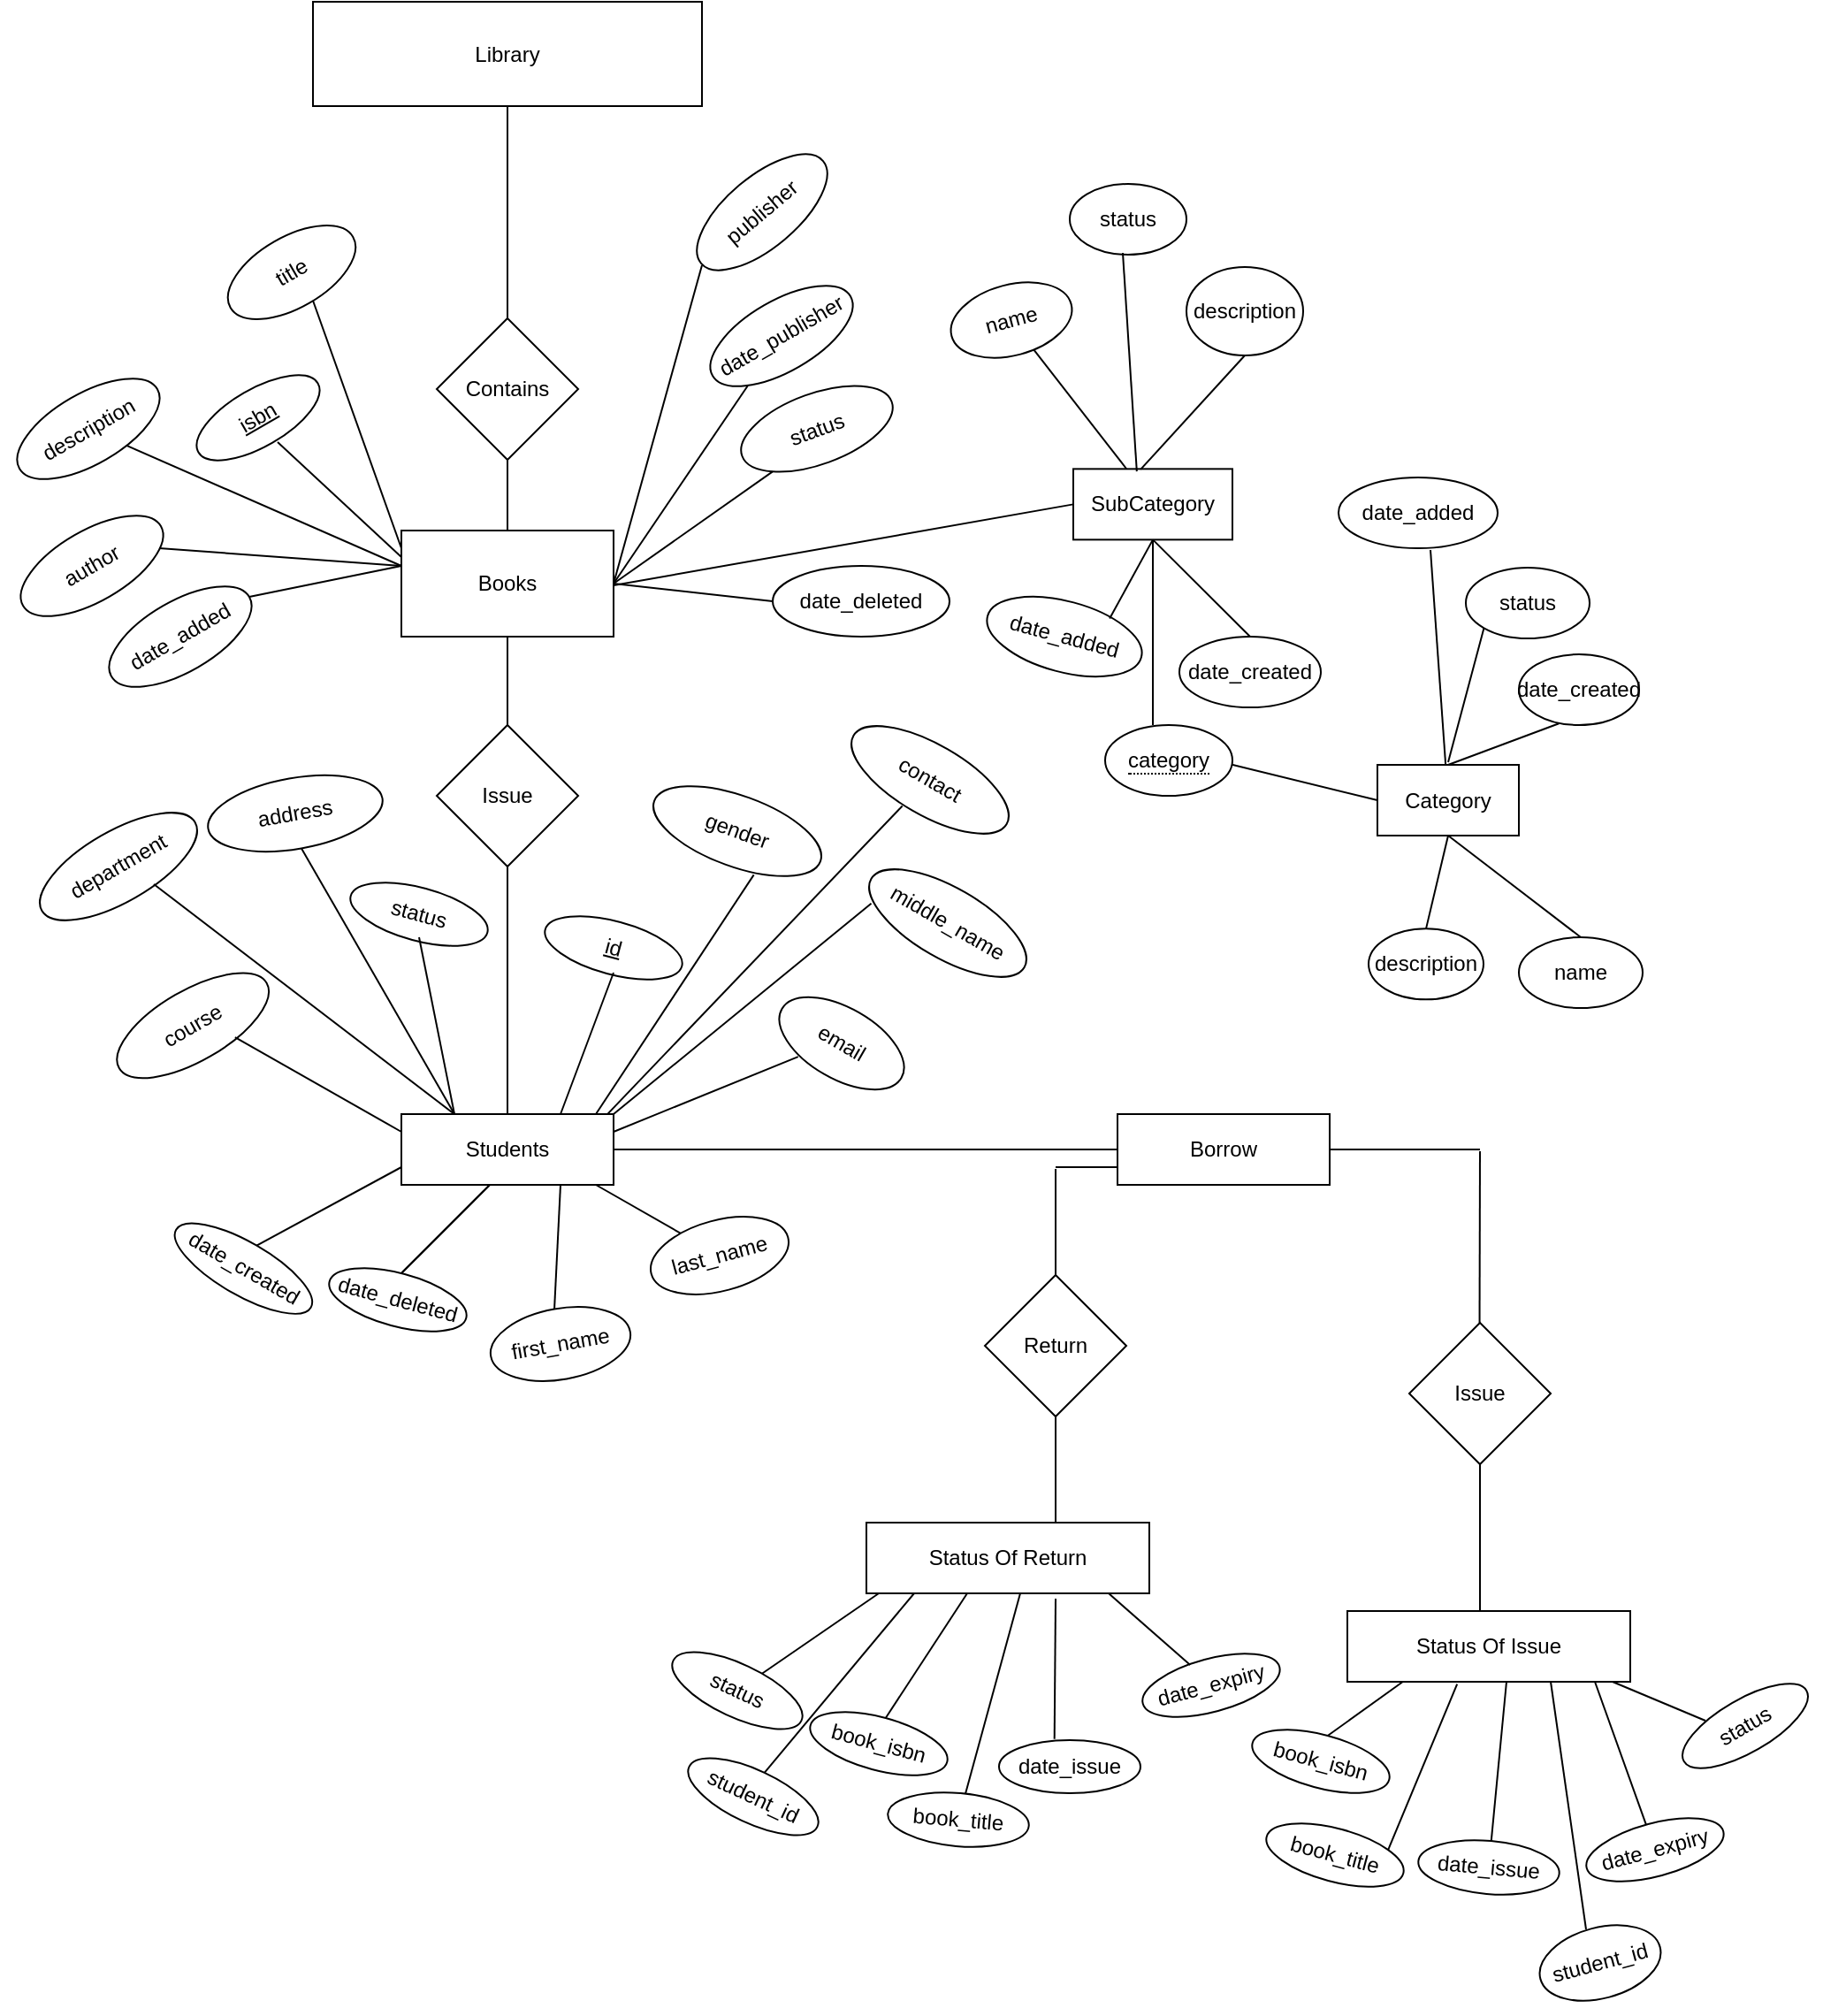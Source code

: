 <mxfile version="21.2.6" type="device">
  <diagram id="R2lEEEUBdFMjLlhIrx00" name="Page-1">
    <mxGraphModel dx="2390" dy="1380" grid="1" gridSize="10" guides="1" tooltips="1" connect="1" arrows="1" fold="1" page="1" pageScale="1" pageWidth="1169" pageHeight="1654" math="0" shadow="0" extFonts="Permanent Marker^https://fonts.googleapis.com/css?family=Permanent+Marker">
      <root>
        <mxCell id="0" />
        <mxCell id="1" parent="0" />
        <mxCell id="yq_gFaoosyPulpRFmCPT-1" value="Library" style="rounded=0;whiteSpace=wrap;html=1;" parent="1" vertex="1">
          <mxGeometry x="260" y="120" width="220" height="59" as="geometry" />
        </mxCell>
        <mxCell id="yq_gFaoosyPulpRFmCPT-2" value="Books" style="rounded=0;whiteSpace=wrap;html=1;" parent="1" vertex="1">
          <mxGeometry x="310" y="419" width="120" height="60" as="geometry" />
        </mxCell>
        <mxCell id="yq_gFaoosyPulpRFmCPT-4" value="Students" style="rounded=0;whiteSpace=wrap;html=1;" parent="1" vertex="1">
          <mxGeometry x="310" y="749" width="120" height="40" as="geometry" />
        </mxCell>
        <mxCell id="yq_gFaoosyPulpRFmCPT-5" value="Status Of Issue" style="rounded=0;whiteSpace=wrap;html=1;" parent="1" vertex="1">
          <mxGeometry x="845" y="1030" width="160" height="40" as="geometry" />
        </mxCell>
        <mxCell id="yq_gFaoosyPulpRFmCPT-6" value="Contains" style="rhombus;whiteSpace=wrap;html=1;" parent="1" vertex="1">
          <mxGeometry x="330" y="299" width="80" height="80" as="geometry" />
        </mxCell>
        <mxCell id="yq_gFaoosyPulpRFmCPT-7" value="Issue" style="rhombus;whiteSpace=wrap;html=1;" parent="1" vertex="1">
          <mxGeometry x="330" y="529" width="80" height="80" as="geometry" />
        </mxCell>
        <mxCell id="yq_gFaoosyPulpRFmCPT-8" value="Return" style="rhombus;whiteSpace=wrap;html=1;" parent="1" vertex="1">
          <mxGeometry x="640" y="840" width="80" height="80" as="geometry" />
        </mxCell>
        <mxCell id="yq_gFaoosyPulpRFmCPT-9" value="Issue" style="rhombus;whiteSpace=wrap;html=1;" parent="1" vertex="1">
          <mxGeometry x="880" y="867" width="80" height="80" as="geometry" />
        </mxCell>
        <mxCell id="yq_gFaoosyPulpRFmCPT-10" value="Status Of Return" style="rounded=0;whiteSpace=wrap;html=1;" parent="1" vertex="1">
          <mxGeometry x="572.99" y="980" width="160" height="40" as="geometry" />
        </mxCell>
        <mxCell id="yq_gFaoosyPulpRFmCPT-13" value="" style="endArrow=none;html=1;rounded=0;entryX=0.5;entryY=1;entryDx=0;entryDy=0;" parent="1" source="yq_gFaoosyPulpRFmCPT-6" target="yq_gFaoosyPulpRFmCPT-1" edge="1">
          <mxGeometry width="50" height="50" relative="1" as="geometry">
            <mxPoint x="410" y="469" as="sourcePoint" />
            <mxPoint x="460" y="419" as="targetPoint" />
          </mxGeometry>
        </mxCell>
        <mxCell id="yq_gFaoosyPulpRFmCPT-14" value="" style="endArrow=none;html=1;rounded=0;entryX=0.5;entryY=1;entryDx=0;entryDy=0;exitX=0.5;exitY=0;exitDx=0;exitDy=0;" parent="1" source="yq_gFaoosyPulpRFmCPT-2" target="yq_gFaoosyPulpRFmCPT-6" edge="1">
          <mxGeometry width="50" height="50" relative="1" as="geometry">
            <mxPoint x="410" y="469" as="sourcePoint" />
            <mxPoint x="460" y="419" as="targetPoint" />
          </mxGeometry>
        </mxCell>
        <mxCell id="yq_gFaoosyPulpRFmCPT-15" value="" style="endArrow=none;html=1;rounded=0;exitX=0.5;exitY=0;exitDx=0;exitDy=0;" parent="1" source="yq_gFaoosyPulpRFmCPT-7" edge="1">
          <mxGeometry width="50" height="50" relative="1" as="geometry">
            <mxPoint x="320" y="529" as="sourcePoint" />
            <mxPoint x="370" y="479" as="targetPoint" />
          </mxGeometry>
        </mxCell>
        <mxCell id="yq_gFaoosyPulpRFmCPT-16" value="" style="endArrow=none;html=1;rounded=0;exitX=0.5;exitY=0;exitDx=0;exitDy=0;" parent="1" source="yq_gFaoosyPulpRFmCPT-4" edge="1">
          <mxGeometry width="50" height="50" relative="1" as="geometry">
            <mxPoint x="320" y="659" as="sourcePoint" />
            <mxPoint x="370" y="609" as="targetPoint" />
          </mxGeometry>
        </mxCell>
        <mxCell id="yq_gFaoosyPulpRFmCPT-20" value="description" style="ellipse;whiteSpace=wrap;html=1;rotation=-30;" parent="1" vertex="1">
          <mxGeometry x="87.99" y="341.5" width="90" height="40" as="geometry" />
        </mxCell>
        <mxCell id="yq_gFaoosyPulpRFmCPT-21" value="date_publisher" style="ellipse;whiteSpace=wrap;html=1;rotation=-30;" parent="1" vertex="1">
          <mxGeometry x="480" y="289" width="90" height="40" as="geometry" />
        </mxCell>
        <mxCell id="yq_gFaoosyPulpRFmCPT-22" value="title" style="ellipse;whiteSpace=wrap;html=1;rotation=-30;" parent="1" vertex="1">
          <mxGeometry x="207.99" y="253" width="80" height="40" as="geometry" />
        </mxCell>
        <mxCell id="yq_gFaoosyPulpRFmCPT-23" value="status" style="ellipse;whiteSpace=wrap;html=1;rotation=-20;" parent="1" vertex="1">
          <mxGeometry x="500" y="341.5" width="90" height="40" as="geometry" />
        </mxCell>
        <mxCell id="yq_gFaoosyPulpRFmCPT-25" value="publisher" style="ellipse;whiteSpace=wrap;html=1;rotation=-40;" parent="1" vertex="1">
          <mxGeometry x="469" y="219" width="90" height="40" as="geometry" />
        </mxCell>
        <mxCell id="yq_gFaoosyPulpRFmCPT-27" value="author" style="ellipse;whiteSpace=wrap;html=1;rotation=-30;" parent="1" vertex="1">
          <mxGeometry x="90" y="419" width="90" height="40" as="geometry" />
        </mxCell>
        <mxCell id="yq_gFaoosyPulpRFmCPT-28" value="&lt;u&gt;isbn&lt;/u&gt;" style="ellipse;whiteSpace=wrap;html=1;rotation=-30;" parent="1" vertex="1">
          <mxGeometry x="190" y="339" width="77.99" height="32.5" as="geometry" />
        </mxCell>
        <mxCell id="yq_gFaoosyPulpRFmCPT-29" value="date_added" style="ellipse;whiteSpace=wrap;html=1;rotation=-30;" parent="1" vertex="1">
          <mxGeometry x="140" y="459" width="90" height="40" as="geometry" />
        </mxCell>
        <mxCell id="yq_gFaoosyPulpRFmCPT-30" value="date_deleted" style="ellipse;whiteSpace=wrap;html=1;rotation=0;" parent="1" vertex="1">
          <mxGeometry x="520" y="439" width="100" height="40" as="geometry" />
        </mxCell>
        <mxCell id="yq_gFaoosyPulpRFmCPT-31" value="" style="endArrow=none;html=1;rounded=0;entryX=0;entryY=1;entryDx=0;entryDy=0;exitX=1;exitY=0.5;exitDx=0;exitDy=0;" parent="1" source="yq_gFaoosyPulpRFmCPT-2" target="yq_gFaoosyPulpRFmCPT-23" edge="1">
          <mxGeometry width="50" height="50" relative="1" as="geometry">
            <mxPoint x="410" y="449" as="sourcePoint" />
            <mxPoint x="460" y="399" as="targetPoint" />
          </mxGeometry>
        </mxCell>
        <mxCell id="yq_gFaoosyPulpRFmCPT-32" value="" style="endArrow=none;html=1;rounded=0;entryX=0;entryY=0.5;entryDx=0;entryDy=0;" parent="1" target="yq_gFaoosyPulpRFmCPT-30" edge="1">
          <mxGeometry width="50" height="50" relative="1" as="geometry">
            <mxPoint x="430" y="449" as="sourcePoint" />
            <mxPoint x="520" y="449" as="targetPoint" />
          </mxGeometry>
        </mxCell>
        <mxCell id="yq_gFaoosyPulpRFmCPT-33" value="" style="endArrow=none;html=1;rounded=0;exitX=1;exitY=0.5;exitDx=0;exitDy=0;" parent="1" source="yq_gFaoosyPulpRFmCPT-2" target="yq_gFaoosyPulpRFmCPT-21" edge="1">
          <mxGeometry width="50" height="50" relative="1" as="geometry">
            <mxPoint x="440" y="399" as="sourcePoint" />
            <mxPoint x="490" y="349" as="targetPoint" />
          </mxGeometry>
        </mxCell>
        <mxCell id="yq_gFaoosyPulpRFmCPT-34" value="" style="endArrow=none;html=1;rounded=0;exitX=1;exitY=0.5;exitDx=0;exitDy=0;" parent="1" source="yq_gFaoosyPulpRFmCPT-2" edge="1">
          <mxGeometry width="50" height="50" relative="1" as="geometry">
            <mxPoint x="430" y="319" as="sourcePoint" />
            <mxPoint x="480" y="269" as="targetPoint" />
          </mxGeometry>
        </mxCell>
        <mxCell id="yq_gFaoosyPulpRFmCPT-35" value="" style="endArrow=none;html=1;rounded=0;exitX=0;exitY=0.25;exitDx=0;exitDy=0;" parent="1" source="yq_gFaoosyPulpRFmCPT-2" edge="1">
          <mxGeometry width="50" height="50" relative="1" as="geometry">
            <mxPoint x="190" y="419" as="sourcePoint" />
            <mxPoint x="240" y="369" as="targetPoint" />
          </mxGeometry>
        </mxCell>
        <mxCell id="yq_gFaoosyPulpRFmCPT-36" value="" style="endArrow=none;html=1;rounded=0;exitX=1;exitY=0.5;exitDx=0;exitDy=0;" parent="1" source="yq_gFaoosyPulpRFmCPT-29" edge="1">
          <mxGeometry width="50" height="50" relative="1" as="geometry">
            <mxPoint x="260" y="489" as="sourcePoint" />
            <mxPoint x="310" y="439" as="targetPoint" />
          </mxGeometry>
        </mxCell>
        <mxCell id="yq_gFaoosyPulpRFmCPT-37" value="" style="endArrow=none;html=1;rounded=0;exitX=0.921;exitY=0.758;exitDx=0;exitDy=0;exitPerimeter=0;" parent="1" source="yq_gFaoosyPulpRFmCPT-27" edge="1">
          <mxGeometry width="50" height="50" relative="1" as="geometry">
            <mxPoint x="260" y="489" as="sourcePoint" />
            <mxPoint x="310" y="439" as="targetPoint" />
          </mxGeometry>
        </mxCell>
        <mxCell id="yq_gFaoosyPulpRFmCPT-38" value="" style="endArrow=none;html=1;rounded=0;" parent="1" source="yq_gFaoosyPulpRFmCPT-20" edge="1">
          <mxGeometry width="50" height="50" relative="1" as="geometry">
            <mxPoint x="210" y="449" as="sourcePoint" />
            <mxPoint x="310" y="439" as="targetPoint" />
          </mxGeometry>
        </mxCell>
        <mxCell id="yq_gFaoosyPulpRFmCPT-39" value="" style="endArrow=none;html=1;rounded=0;" parent="1" edge="1">
          <mxGeometry width="50" height="50" relative="1" as="geometry">
            <mxPoint x="310" y="429" as="sourcePoint" />
            <mxPoint x="260" y="289" as="targetPoint" />
          </mxGeometry>
        </mxCell>
        <mxCell id="yq_gFaoosyPulpRFmCPT-40" value="gender" style="ellipse;whiteSpace=wrap;html=1;rotation=20;" parent="1" vertex="1">
          <mxGeometry x="450" y="569" width="100" height="40" as="geometry" />
        </mxCell>
        <mxCell id="yq_gFaoosyPulpRFmCPT-41" value="last_name" style="ellipse;whiteSpace=wrap;html=1;rotation=-15;" parent="1" vertex="1">
          <mxGeometry x="450" y="809" width="80" height="40" as="geometry" />
        </mxCell>
        <mxCell id="yq_gFaoosyPulpRFmCPT-42" value="date_deleted" style="ellipse;whiteSpace=wrap;html=1;rotation=15;" parent="1" vertex="1">
          <mxGeometry x="267.99" y="839" width="80" height="30" as="geometry" />
        </mxCell>
        <mxCell id="yq_gFaoosyPulpRFmCPT-43" value="status" style="ellipse;whiteSpace=wrap;html=1;rotation=15;" parent="1" vertex="1">
          <mxGeometry x="280" y="621" width="80" height="30" as="geometry" />
        </mxCell>
        <mxCell id="yq_gFaoosyPulpRFmCPT-44" value="address" style="ellipse;whiteSpace=wrap;html=1;rotation=-10;" parent="1" vertex="1">
          <mxGeometry x="200" y="559" width="100" height="40" as="geometry" />
        </mxCell>
        <mxCell id="yq_gFaoosyPulpRFmCPT-45" value="course" style="ellipse;whiteSpace=wrap;html=1;rotation=-30;" parent="1" vertex="1">
          <mxGeometry x="143.94" y="678.92" width="96.31" height="40" as="geometry" />
        </mxCell>
        <mxCell id="yq_gFaoosyPulpRFmCPT-46" value="department" style="ellipse;whiteSpace=wrap;html=1;rotation=-30;" parent="1" vertex="1">
          <mxGeometry x="100" y="589" width="100" height="40" as="geometry" />
        </mxCell>
        <mxCell id="yq_gFaoosyPulpRFmCPT-47" value="middle_name" style="ellipse;whiteSpace=wrap;html=1;rotation=30;" parent="1" vertex="1">
          <mxGeometry x="569" y="621" width="100" height="40" as="geometry" />
        </mxCell>
        <mxCell id="yq_gFaoosyPulpRFmCPT-48" value="first_name" style="ellipse;whiteSpace=wrap;html=1;rotation=-10;" parent="1" vertex="1">
          <mxGeometry x="360" y="859" width="80" height="40" as="geometry" />
        </mxCell>
        <mxCell id="yq_gFaoosyPulpRFmCPT-50" value="contact" style="ellipse;whiteSpace=wrap;html=1;rotation=30;" parent="1" vertex="1">
          <mxGeometry x="559" y="540" width="100" height="40" as="geometry" />
        </mxCell>
        <mxCell id="yq_gFaoosyPulpRFmCPT-51" value="email" style="ellipse;whiteSpace=wrap;html=1;rotation=30;" parent="1" vertex="1">
          <mxGeometry x="520" y="689" width="78" height="40" as="geometry" />
        </mxCell>
        <mxCell id="yq_gFaoosyPulpRFmCPT-52" value="date_created" style="ellipse;whiteSpace=wrap;html=1;rotation=30;" parent="1" vertex="1">
          <mxGeometry x="176.7" y="821.33" width="87.99" height="30" as="geometry" />
        </mxCell>
        <mxCell id="yq_gFaoosyPulpRFmCPT-54" value="&lt;u&gt;id&lt;/u&gt;" style="ellipse;whiteSpace=wrap;html=1;rotation=15;" parent="1" vertex="1">
          <mxGeometry x="390" y="640" width="80" height="30" as="geometry" />
        </mxCell>
        <mxCell id="yq_gFaoosyPulpRFmCPT-55" value="" style="endArrow=none;html=1;rounded=0;exitX=0;exitY=0.25;exitDx=0;exitDy=0;entryX=0.68;entryY=0.942;entryDx=0;entryDy=0;entryPerimeter=0;" parent="1" source="yq_gFaoosyPulpRFmCPT-4" target="yq_gFaoosyPulpRFmCPT-45" edge="1">
          <mxGeometry width="50" height="50" relative="1" as="geometry">
            <mxPoint x="170" y="759" as="sourcePoint" />
            <mxPoint x="220" y="709" as="targetPoint" />
          </mxGeometry>
        </mxCell>
        <mxCell id="yq_gFaoosyPulpRFmCPT-56" value="" style="endArrow=none;html=1;rounded=0;exitX=0.25;exitY=0;exitDx=0;exitDy=0;" parent="1" source="yq_gFaoosyPulpRFmCPT-4" edge="1">
          <mxGeometry width="50" height="50" relative="1" as="geometry">
            <mxPoint x="270" y="699" as="sourcePoint" />
            <mxPoint x="320" y="649" as="targetPoint" />
          </mxGeometry>
        </mxCell>
        <mxCell id="yq_gFaoosyPulpRFmCPT-57" value="" style="endArrow=none;html=1;rounded=0;exitX=0.75;exitY=0;exitDx=0;exitDy=0;" parent="1" source="yq_gFaoosyPulpRFmCPT-4" edge="1">
          <mxGeometry width="50" height="50" relative="1" as="geometry">
            <mxPoint x="380" y="719" as="sourcePoint" />
            <mxPoint x="430" y="669" as="targetPoint" />
          </mxGeometry>
        </mxCell>
        <mxCell id="yq_gFaoosyPulpRFmCPT-58" value="" style="endArrow=none;html=1;rounded=0;entryX=0.672;entryY=1;entryDx=0;entryDy=0;entryPerimeter=0;" parent="1" target="yq_gFaoosyPulpRFmCPT-40" edge="1">
          <mxGeometry width="50" height="50" relative="1" as="geometry">
            <mxPoint x="420" y="749" as="sourcePoint" />
            <mxPoint x="470" y="699" as="targetPoint" />
          </mxGeometry>
        </mxCell>
        <mxCell id="yq_gFaoosyPulpRFmCPT-59" value="" style="endArrow=none;html=1;rounded=0;entryX=0.438;entryY=1.015;entryDx=0;entryDy=0;entryPerimeter=0;exitX=0.972;exitY=-0.002;exitDx=0;exitDy=0;exitPerimeter=0;" parent="1" source="yq_gFaoosyPulpRFmCPT-4" target="yq_gFaoosyPulpRFmCPT-50" edge="1">
          <mxGeometry width="50" height="50" relative="1" as="geometry">
            <mxPoint x="429" y="748" as="sourcePoint" />
            <mxPoint x="600" y="569" as="targetPoint" />
          </mxGeometry>
        </mxCell>
        <mxCell id="yq_gFaoosyPulpRFmCPT-60" value="" style="endArrow=none;html=1;rounded=0;entryX=0.275;entryY=0.971;entryDx=0;entryDy=0;entryPerimeter=0;" parent="1" target="yq_gFaoosyPulpRFmCPT-51" edge="1">
          <mxGeometry width="50" height="50" relative="1" as="geometry">
            <mxPoint x="430" y="759" as="sourcePoint" />
            <mxPoint x="480" y="709" as="targetPoint" />
          </mxGeometry>
        </mxCell>
        <mxCell id="yq_gFaoosyPulpRFmCPT-61" value="" style="endArrow=none;html=1;rounded=0;entryX=0.07;entryY=0.8;entryDx=0;entryDy=0;entryPerimeter=0;" parent="1" target="yq_gFaoosyPulpRFmCPT-47" edge="1">
          <mxGeometry width="50" height="50" relative="1" as="geometry">
            <mxPoint x="430" y="749" as="sourcePoint" />
            <mxPoint x="480" y="699" as="targetPoint" />
          </mxGeometry>
        </mxCell>
        <mxCell id="yq_gFaoosyPulpRFmCPT-62" value="" style="endArrow=none;html=1;rounded=0;exitX=0.25;exitY=0;exitDx=0;exitDy=0;" parent="1" source="yq_gFaoosyPulpRFmCPT-4" edge="1">
          <mxGeometry width="50" height="50" relative="1" as="geometry">
            <mxPoint x="120" y="669" as="sourcePoint" />
            <mxPoint x="170" y="619" as="targetPoint" />
          </mxGeometry>
        </mxCell>
        <mxCell id="yq_gFaoosyPulpRFmCPT-63" value="" style="endArrow=none;html=1;rounded=0;exitX=0.25;exitY=0;exitDx=0;exitDy=0;entryX=0.5;entryY=1;entryDx=0;entryDy=0;" parent="1" source="yq_gFaoosyPulpRFmCPT-4" target="yq_gFaoosyPulpRFmCPT-44" edge="1">
          <mxGeometry width="50" height="50" relative="1" as="geometry">
            <mxPoint x="210" y="649" as="sourcePoint" />
            <mxPoint x="260" y="599" as="targetPoint" />
          </mxGeometry>
        </mxCell>
        <mxCell id="yq_gFaoosyPulpRFmCPT-64" value="" style="endArrow=none;html=1;rounded=0;exitX=0.5;exitY=0;exitDx=0;exitDy=0;" parent="1" source="yq_gFaoosyPulpRFmCPT-52" edge="1">
          <mxGeometry width="50" height="50" relative="1" as="geometry">
            <mxPoint x="260" y="829" as="sourcePoint" />
            <mxPoint x="310" y="779" as="targetPoint" />
          </mxGeometry>
        </mxCell>
        <mxCell id="yq_gFaoosyPulpRFmCPT-65" value="" style="endArrow=none;html=1;rounded=0;" parent="1" edge="1">
          <mxGeometry width="50" height="50" relative="1" as="geometry">
            <mxPoint x="310" y="839" as="sourcePoint" />
            <mxPoint x="360" y="789" as="targetPoint" />
          </mxGeometry>
        </mxCell>
        <mxCell id="yq_gFaoosyPulpRFmCPT-66" value="" style="endArrow=none;html=1;rounded=0;" parent="1" edge="1">
          <mxGeometry width="50" height="50" relative="1" as="geometry">
            <mxPoint x="310" y="839" as="sourcePoint" />
            <mxPoint x="360" y="789" as="targetPoint" />
          </mxGeometry>
        </mxCell>
        <mxCell id="yq_gFaoosyPulpRFmCPT-67" value="" style="endArrow=none;html=1;rounded=0;" parent="1" source="yq_gFaoosyPulpRFmCPT-41" edge="1">
          <mxGeometry width="50" height="50" relative="1" as="geometry">
            <mxPoint x="370" y="839" as="sourcePoint" />
            <mxPoint x="420" y="789" as="targetPoint" />
          </mxGeometry>
        </mxCell>
        <mxCell id="yq_gFaoosyPulpRFmCPT-68" value="" style="endArrow=none;html=1;rounded=0;exitX=0.5;exitY=0;exitDx=0;exitDy=0;" parent="1" source="yq_gFaoosyPulpRFmCPT-48" edge="1">
          <mxGeometry width="50" height="50" relative="1" as="geometry">
            <mxPoint x="350" y="839" as="sourcePoint" />
            <mxPoint x="400" y="789" as="targetPoint" />
          </mxGeometry>
        </mxCell>
        <mxCell id="yq_gFaoosyPulpRFmCPT-72" value="date_issue" style="ellipse;whiteSpace=wrap;html=1;rotation=5;" parent="1" vertex="1">
          <mxGeometry x="885" y="1160" width="80" height="30" as="geometry" />
        </mxCell>
        <mxCell id="yq_gFaoosyPulpRFmCPT-73" value="book_isbn" style="ellipse;whiteSpace=wrap;html=1;rotation=15;" parent="1" vertex="1">
          <mxGeometry x="790" y="1100" width="80" height="30" as="geometry" />
        </mxCell>
        <mxCell id="yq_gFaoosyPulpRFmCPT-74" value="book_title" style="ellipse;whiteSpace=wrap;html=1;rotation=15;" parent="1" vertex="1">
          <mxGeometry x="798" y="1153" width="80" height="30" as="geometry" />
        </mxCell>
        <mxCell id="yq_gFaoosyPulpRFmCPT-75" value="date_expiry" style="ellipse;whiteSpace=wrap;html=1;rotation=-15;" parent="1" vertex="1">
          <mxGeometry x="979" y="1150" width="80" height="30" as="geometry" />
        </mxCell>
        <mxCell id="yq_gFaoosyPulpRFmCPT-76" value="status" style="ellipse;whiteSpace=wrap;html=1;rotation=-30;" parent="1" vertex="1">
          <mxGeometry x="1030" y="1080" width="80" height="30" as="geometry" />
        </mxCell>
        <mxCell id="yq_gFaoosyPulpRFmCPT-78" value="" style="endArrow=none;html=1;rounded=1;entryX=0.196;entryY=1;entryDx=0;entryDy=0;entryPerimeter=0;exitX=0.5;exitY=0;exitDx=0;exitDy=0;" parent="1" source="yq_gFaoosyPulpRFmCPT-73" target="yq_gFaoosyPulpRFmCPT-5" edge="1">
          <mxGeometry width="50" height="50" relative="1" as="geometry">
            <mxPoint x="635" y="1170" as="sourcePoint" />
            <mxPoint x="685" y="1120" as="targetPoint" />
          </mxGeometry>
        </mxCell>
        <mxCell id="yq_gFaoosyPulpRFmCPT-79" value="" style="endArrow=none;html=1;rounded=0;" parent="1" source="yq_gFaoosyPulpRFmCPT-72" edge="1">
          <mxGeometry width="50" height="50" relative="1" as="geometry">
            <mxPoint x="885" y="1120" as="sourcePoint" />
            <mxPoint x="935" y="1070" as="targetPoint" />
          </mxGeometry>
        </mxCell>
        <mxCell id="yq_gFaoosyPulpRFmCPT-80" value="" style="endArrow=none;html=1;rounded=0;entryX=0.388;entryY=1.033;entryDx=0;entryDy=0;entryPerimeter=0;exitX=1;exitY=0;exitDx=0;exitDy=0;" parent="1" source="yq_gFaoosyPulpRFmCPT-74" target="yq_gFaoosyPulpRFmCPT-5" edge="1">
          <mxGeometry width="50" height="50" relative="1" as="geometry">
            <mxPoint x="815" y="1150" as="sourcePoint" />
            <mxPoint x="865" y="1100" as="targetPoint" />
          </mxGeometry>
        </mxCell>
        <mxCell id="yq_gFaoosyPulpRFmCPT-81" value="" style="endArrow=none;html=1;rounded=0;exitX=0.5;exitY=0;exitDx=0;exitDy=0;" parent="1" edge="1">
          <mxGeometry width="50" height="50" relative="1" as="geometry">
            <mxPoint x="1047.5" y="1092.01" as="sourcePoint" />
            <mxPoint x="995" y="1070" as="targetPoint" />
          </mxGeometry>
        </mxCell>
        <mxCell id="yq_gFaoosyPulpRFmCPT-83" value="" style="endArrow=none;html=1;rounded=0;" parent="1" source="yq_gFaoosyPulpRFmCPT-75" edge="1">
          <mxGeometry width="50" height="50" relative="1" as="geometry">
            <mxPoint x="935" y="1120" as="sourcePoint" />
            <mxPoint x="985" y="1070" as="targetPoint" />
          </mxGeometry>
        </mxCell>
        <mxCell id="yq_gFaoosyPulpRFmCPT-84" value="date_issue" style="ellipse;whiteSpace=wrap;html=1;rotation=0;" parent="1" vertex="1">
          <mxGeometry x="647.99" y="1103" width="80" height="30" as="geometry" />
        </mxCell>
        <mxCell id="yq_gFaoosyPulpRFmCPT-85" value="book_isbn" style="ellipse;whiteSpace=wrap;html=1;rotation=15;" parent="1" vertex="1">
          <mxGeometry x="540" y="1090" width="80" height="30" as="geometry" />
        </mxCell>
        <mxCell id="yq_gFaoosyPulpRFmCPT-86" value="date_expiry" style="ellipse;whiteSpace=wrap;html=1;rotation=-15;" parent="1" vertex="1">
          <mxGeometry x="727.99" y="1057" width="80" height="30" as="geometry" />
        </mxCell>
        <mxCell id="yq_gFaoosyPulpRFmCPT-87" value="" style="endArrow=none;html=1;rounded=1;exitX=0.5;exitY=0;exitDx=0;exitDy=0;" parent="1" edge="1">
          <mxGeometry width="50" height="50" relative="1" as="geometry">
            <mxPoint x="583.882" y="1090.511" as="sourcePoint" />
            <mxPoint x="630" y="1020" as="targetPoint" />
          </mxGeometry>
        </mxCell>
        <mxCell id="yq_gFaoosyPulpRFmCPT-88" value="" style="endArrow=none;html=1;rounded=0;exitX=0.5;exitY=0;exitDx=0;exitDy=0;" parent="1" edge="1">
          <mxGeometry width="50" height="50" relative="1" as="geometry">
            <mxPoint x="756.118" y="1060.511" as="sourcePoint" />
            <mxPoint x="710" y="1020" as="targetPoint" />
          </mxGeometry>
        </mxCell>
        <mxCell id="yq_gFaoosyPulpRFmCPT-89" value="" style="endArrow=none;html=1;rounded=0;exitX=0.392;exitY=-0.022;exitDx=0;exitDy=0;exitPerimeter=0;" parent="1" source="yq_gFaoosyPulpRFmCPT-84" edge="1">
          <mxGeometry width="50" height="50" relative="1" as="geometry">
            <mxPoint x="630" y="1073" as="sourcePoint" />
            <mxPoint x="680" y="1023" as="targetPoint" />
          </mxGeometry>
        </mxCell>
        <mxCell id="-YhwI78qaemGB24rPyVu-1" value="SubCategory" style="rounded=0;whiteSpace=wrap;html=1;" parent="1" vertex="1">
          <mxGeometry x="690" y="384.18" width="90" height="40" as="geometry" />
        </mxCell>
        <mxCell id="-YhwI78qaemGB24rPyVu-2" value="Category" style="rounded=0;whiteSpace=wrap;html=1;" parent="1" vertex="1">
          <mxGeometry x="862" y="551.5" width="80" height="40" as="geometry" />
        </mxCell>
        <mxCell id="-YhwI78qaemGB24rPyVu-4" value="name" style="ellipse;whiteSpace=wrap;html=1;rotation=0;" parent="1" vertex="1">
          <mxGeometry x="942" y="649" width="70" height="40" as="geometry" />
        </mxCell>
        <mxCell id="-YhwI78qaemGB24rPyVu-7" value="status" style="ellipse;whiteSpace=wrap;html=1;rotation=0;" parent="1" vertex="1">
          <mxGeometry x="688" y="223" width="66" height="40" as="geometry" />
        </mxCell>
        <mxCell id="-YhwI78qaemGB24rPyVu-8" value="date_created" style="ellipse;whiteSpace=wrap;html=1;rotation=0;" parent="1" vertex="1">
          <mxGeometry x="942" y="489" width="68" height="40" as="geometry" />
        </mxCell>
        <mxCell id="-YhwI78qaemGB24rPyVu-11" value="date_added" style="ellipse;whiteSpace=wrap;html=1;rotation=0;" parent="1" vertex="1">
          <mxGeometry x="839.997" y="389.005" width="90" height="40" as="geometry" />
        </mxCell>
        <mxCell id="-YhwI78qaemGB24rPyVu-12" value="status" style="ellipse;whiteSpace=wrap;html=1;rotation=0;" parent="1" vertex="1">
          <mxGeometry x="912" y="440" width="70" height="40" as="geometry" />
        </mxCell>
        <mxCell id="-YhwI78qaemGB24rPyVu-13" value="description" style="ellipse;whiteSpace=wrap;html=1;rotation=0;" parent="1" vertex="1">
          <mxGeometry x="857" y="644.18" width="65" height="40" as="geometry" />
        </mxCell>
        <mxCell id="-YhwI78qaemGB24rPyVu-14" value="name" style="ellipse;whiteSpace=wrap;html=1;rotation=-15;" parent="1" vertex="1">
          <mxGeometry x="620" y="280" width="70" height="40" as="geometry" />
        </mxCell>
        <mxCell id="-YhwI78qaemGB24rPyVu-15" value="date_created" style="ellipse;whiteSpace=wrap;html=1;rotation=0;" parent="1" vertex="1">
          <mxGeometry x="750" y="479" width="80" height="40" as="geometry" />
        </mxCell>
        <mxCell id="-YhwI78qaemGB24rPyVu-16" value="date_added" style="ellipse;whiteSpace=wrap;html=1;rotation=15;" parent="1" vertex="1">
          <mxGeometry x="639.997" y="459.005" width="90" height="40" as="geometry" />
        </mxCell>
        <mxCell id="-YhwI78qaemGB24rPyVu-17" value="description" style="ellipse;whiteSpace=wrap;html=1;rotation=0;" parent="1" vertex="1">
          <mxGeometry x="754" y="270" width="66" height="50" as="geometry" />
        </mxCell>
        <mxCell id="-YhwI78qaemGB24rPyVu-21" value="" style="endArrow=none;html=1;rounded=0;entryX=0.614;entryY=0.993;entryDx=0;entryDy=0;entryPerimeter=0;" parent="1" target="-YhwI78qaemGB24rPyVu-14" edge="1">
          <mxGeometry width="50" height="50" relative="1" as="geometry">
            <mxPoint x="720" y="384" as="sourcePoint" />
            <mxPoint x="740" y="400" as="targetPoint" />
          </mxGeometry>
        </mxCell>
        <mxCell id="-YhwI78qaemGB24rPyVu-22" value="" style="endArrow=none;html=1;rounded=0;exitX=0.423;exitY=0.007;exitDx=0;exitDy=0;entryX=0.5;entryY=1;entryDx=0;entryDy=0;exitPerimeter=0;" parent="1" source="-YhwI78qaemGB24rPyVu-1" target="-YhwI78qaemGB24rPyVu-17" edge="1">
          <mxGeometry width="50" height="50" relative="1" as="geometry">
            <mxPoint x="730" y="380" as="sourcePoint" />
            <mxPoint x="780" y="330" as="targetPoint" />
          </mxGeometry>
        </mxCell>
        <mxCell id="-YhwI78qaemGB24rPyVu-23" value="" style="endArrow=none;html=1;rounded=0;exitX=0.399;exitY=0.034;exitDx=0;exitDy=0;exitPerimeter=0;" parent="1" source="-YhwI78qaemGB24rPyVu-1" edge="1">
          <mxGeometry width="50" height="50" relative="1" as="geometry">
            <mxPoint x="728" y="382" as="sourcePoint" />
            <mxPoint x="718" y="262" as="targetPoint" />
          </mxGeometry>
        </mxCell>
        <mxCell id="-YhwI78qaemGB24rPyVu-24" value="" style="endArrow=none;html=1;rounded=0;exitX=0.5;exitY=0;exitDx=0;exitDy=0;entryX=0.5;entryY=1;entryDx=0;entryDy=0;" parent="1" source="-YhwI78qaemGB24rPyVu-15" target="-YhwI78qaemGB24rPyVu-1" edge="1">
          <mxGeometry width="50" height="50" relative="1" as="geometry">
            <mxPoint x="710" y="480" as="sourcePoint" />
            <mxPoint x="760" y="430" as="targetPoint" />
          </mxGeometry>
        </mxCell>
        <mxCell id="-YhwI78qaemGB24rPyVu-25" value="" style="endArrow=none;html=1;rounded=0;entryX=0.5;entryY=1;entryDx=0;entryDy=0;exitX=0.745;exitY=0.087;exitDx=0;exitDy=0;exitPerimeter=0;" parent="1" source="-YhwI78qaemGB24rPyVu-16" target="-YhwI78qaemGB24rPyVu-1" edge="1">
          <mxGeometry width="50" height="50" relative="1" as="geometry">
            <mxPoint x="680" y="480" as="sourcePoint" />
            <mxPoint x="730" y="430" as="targetPoint" />
          </mxGeometry>
        </mxCell>
        <mxCell id="-YhwI78qaemGB24rPyVu-26" value="" style="endArrow=none;html=1;rounded=0;exitX=0.5;exitY=1;exitDx=0;exitDy=0;entryX=0.5;entryY=0;entryDx=0;entryDy=0;" parent="1" source="-YhwI78qaemGB24rPyVu-2" target="-YhwI78qaemGB24rPyVu-13" edge="1">
          <mxGeometry width="50" height="50" relative="1" as="geometry">
            <mxPoint x="702" y="620" as="sourcePoint" />
            <mxPoint x="752" y="570" as="targetPoint" />
          </mxGeometry>
        </mxCell>
        <mxCell id="-YhwI78qaemGB24rPyVu-27" value="" style="endArrow=none;html=1;rounded=0;" parent="1" source="-YhwI78qaemGB24rPyVu-2" edge="1">
          <mxGeometry width="50" height="50" relative="1" as="geometry">
            <mxPoint x="900" y="550" as="sourcePoint" />
            <mxPoint x="892" y="430" as="targetPoint" />
          </mxGeometry>
        </mxCell>
        <mxCell id="-YhwI78qaemGB24rPyVu-28" value="" style="endArrow=none;html=1;rounded=0;entryX=0;entryY=1;entryDx=0;entryDy=0;" parent="1" target="-YhwI78qaemGB24rPyVu-12" edge="1">
          <mxGeometry width="50" height="50" relative="1" as="geometry">
            <mxPoint x="902" y="550" as="sourcePoint" />
            <mxPoint x="952" y="510" as="targetPoint" />
          </mxGeometry>
        </mxCell>
        <mxCell id="-YhwI78qaemGB24rPyVu-30" value="" style="endArrow=none;html=1;rounded=0;entryX=0.5;entryY=0;entryDx=0;entryDy=0;exitX=0.5;exitY=1;exitDx=0;exitDy=0;" parent="1" source="-YhwI78qaemGB24rPyVu-1" edge="1">
          <mxGeometry width="50" height="50" relative="1" as="geometry">
            <mxPoint x="890" y="430" as="sourcePoint" />
            <mxPoint x="735" y="529" as="targetPoint" />
          </mxGeometry>
        </mxCell>
        <mxCell id="-YhwI78qaemGB24rPyVu-31" value="" style="endArrow=none;html=1;rounded=0;entryX=0.5;entryY=0;entryDx=0;entryDy=0;exitX=0.333;exitY=0.978;exitDx=0;exitDy=0;exitPerimeter=0;" parent="1" source="-YhwI78qaemGB24rPyVu-8" target="-YhwI78qaemGB24rPyVu-2" edge="1">
          <mxGeometry width="50" height="50" relative="1" as="geometry">
            <mxPoint x="970" y="540" as="sourcePoint" />
            <mxPoint x="902" y="560" as="targetPoint" />
          </mxGeometry>
        </mxCell>
        <mxCell id="-YhwI78qaemGB24rPyVu-34" value="" style="endArrow=none;html=1;rounded=0;entryX=0;entryY=0.5;entryDx=0;entryDy=0;" parent="1" target="-YhwI78qaemGB24rPyVu-1" edge="1">
          <mxGeometry width="50" height="50" relative="1" as="geometry">
            <mxPoint x="430" y="450" as="sourcePoint" />
            <mxPoint x="510" y="480" as="targetPoint" />
          </mxGeometry>
        </mxCell>
        <mxCell id="-YhwI78qaemGB24rPyVu-35" value="" style="endArrow=none;html=1;rounded=0;entryX=0.5;entryY=1;entryDx=0;entryDy=0;exitX=0.5;exitY=0;exitDx=0;exitDy=0;" parent="1" source="-YhwI78qaemGB24rPyVu-4" target="-YhwI78qaemGB24rPyVu-2" edge="1">
          <mxGeometry width="50" height="50" relative="1" as="geometry">
            <mxPoint x="852" y="650" as="sourcePoint" />
            <mxPoint x="902" y="600" as="targetPoint" />
          </mxGeometry>
        </mxCell>
        <mxCell id="-YhwI78qaemGB24rPyVu-36" value="" style="endArrow=none;html=1;rounded=0;exitX=1;exitY=0.5;exitDx=0;exitDy=0;entryX=0;entryY=0.5;entryDx=0;entryDy=0;" parent="1" target="-YhwI78qaemGB24rPyVu-2" edge="1">
          <mxGeometry width="50" height="50" relative="1" as="geometry">
            <mxPoint x="770.0" y="549" as="sourcePoint" />
            <mxPoint x="860" y="570" as="targetPoint" />
          </mxGeometry>
        </mxCell>
        <mxCell id="-YhwI78qaemGB24rPyVu-42" value="&lt;span style=&quot;border-bottom: 1px dotted&quot;&gt;category&lt;/span&gt;" style="ellipse;whiteSpace=wrap;html=1;align=center;" parent="1" vertex="1">
          <mxGeometry x="708" y="529" width="72" height="40" as="geometry" />
        </mxCell>
        <mxCell id="aWQQV_bY45BI6xjyyXW5-1" value="Borrow" style="rounded=0;whiteSpace=wrap;html=1;" vertex="1" parent="1">
          <mxGeometry x="715" y="749" width="120" height="40" as="geometry" />
        </mxCell>
        <mxCell id="aWQQV_bY45BI6xjyyXW5-2" value="" style="endArrow=none;html=1;rounded=0;exitX=1;exitY=0.5;exitDx=0;exitDy=0;entryX=0;entryY=0.5;entryDx=0;entryDy=0;" edge="1" parent="1" source="yq_gFaoosyPulpRFmCPT-4" target="aWQQV_bY45BI6xjyyXW5-1">
          <mxGeometry width="50" height="50" relative="1" as="geometry">
            <mxPoint x="630" y="810" as="sourcePoint" />
            <mxPoint x="680" y="760" as="targetPoint" />
          </mxGeometry>
        </mxCell>
        <mxCell id="aWQQV_bY45BI6xjyyXW5-3" value="" style="endArrow=none;html=1;rounded=0;entryX=0.5;entryY=1;entryDx=0;entryDy=0;" edge="1" parent="1" target="yq_gFaoosyPulpRFmCPT-8">
          <mxGeometry width="50" height="50" relative="1" as="geometry">
            <mxPoint x="680" y="980" as="sourcePoint" />
            <mxPoint x="640" y="920" as="targetPoint" />
            <Array as="points">
              <mxPoint x="680" y="960" />
            </Array>
          </mxGeometry>
        </mxCell>
        <mxCell id="aWQQV_bY45BI6xjyyXW5-4" value="" style="endArrow=none;html=1;rounded=0;entryX=0.5;entryY=1;entryDx=0;entryDy=0;" edge="1" parent="1" target="yq_gFaoosyPulpRFmCPT-9">
          <mxGeometry width="50" height="50" relative="1" as="geometry">
            <mxPoint x="920" y="1030" as="sourcePoint" />
            <mxPoint x="834.5" y="940" as="targetPoint" />
          </mxGeometry>
        </mxCell>
        <mxCell id="aWQQV_bY45BI6xjyyXW5-7" value="" style="endArrow=none;html=1;rounded=0;exitX=0.5;exitY=0;exitDx=0;exitDy=0;" edge="1" parent="1">
          <mxGeometry width="50" height="50" relative="1" as="geometry">
            <mxPoint x="919.77" y="867" as="sourcePoint" />
            <mxPoint x="920" y="770" as="targetPoint" />
          </mxGeometry>
        </mxCell>
        <mxCell id="aWQQV_bY45BI6xjyyXW5-9" value="" style="endArrow=none;html=1;rounded=0;entryX=0;entryY=0.75;entryDx=0;entryDy=0;" edge="1" parent="1" target="aWQQV_bY45BI6xjyyXW5-1">
          <mxGeometry width="50" height="50" relative="1" as="geometry">
            <mxPoint x="680" y="779" as="sourcePoint" />
            <mxPoint x="770" y="830" as="targetPoint" />
          </mxGeometry>
        </mxCell>
        <mxCell id="aWQQV_bY45BI6xjyyXW5-11" value="" style="endArrow=none;html=1;rounded=0;exitX=1;exitY=0.5;exitDx=0;exitDy=0;" edge="1" parent="1" source="aWQQV_bY45BI6xjyyXW5-1">
          <mxGeometry width="50" height="50" relative="1" as="geometry">
            <mxPoint x="880" y="790" as="sourcePoint" />
            <mxPoint x="920" y="769" as="targetPoint" />
          </mxGeometry>
        </mxCell>
        <mxCell id="aWQQV_bY45BI6xjyyXW5-12" value="" style="endArrow=none;html=1;rounded=0;exitX=0.5;exitY=0;exitDx=0;exitDy=0;" edge="1" parent="1" source="yq_gFaoosyPulpRFmCPT-8">
          <mxGeometry width="50" height="50" relative="1" as="geometry">
            <mxPoint x="630" y="830" as="sourcePoint" />
            <mxPoint x="680" y="780" as="targetPoint" />
          </mxGeometry>
        </mxCell>
        <mxCell id="aWQQV_bY45BI6xjyyXW5-13" value="book_title" style="ellipse;whiteSpace=wrap;html=1;rotation=5;" vertex="1" parent="1">
          <mxGeometry x="585" y="1133" width="80" height="30" as="geometry" />
        </mxCell>
        <mxCell id="aWQQV_bY45BI6xjyyXW5-14" value="" style="endArrow=none;html=1;rounded=0;" edge="1" parent="1" source="aWQQV_bY45BI6xjyyXW5-13">
          <mxGeometry width="50" height="50" relative="1" as="geometry">
            <mxPoint x="610" y="1070" as="sourcePoint" />
            <mxPoint x="660" y="1020" as="targetPoint" />
          </mxGeometry>
        </mxCell>
        <mxCell id="aWQQV_bY45BI6xjyyXW5-15" value="" style="endArrow=none;html=1;rounded=0;" edge="1" parent="1" source="aWQQV_bY45BI6xjyyXW5-16">
          <mxGeometry width="50" height="50" relative="1" as="geometry">
            <mxPoint x="530" y="1070" as="sourcePoint" />
            <mxPoint x="580" y="1020" as="targetPoint" />
          </mxGeometry>
        </mxCell>
        <mxCell id="aWQQV_bY45BI6xjyyXW5-16" value="status" style="ellipse;whiteSpace=wrap;html=1;rotation=25;" vertex="1" parent="1">
          <mxGeometry x="460" y="1060" width="80" height="30" as="geometry" />
        </mxCell>
        <mxCell id="aWQQV_bY45BI6xjyyXW5-18" value="student_id" style="ellipse;whiteSpace=wrap;html=1;rotation=25;" vertex="1" parent="1">
          <mxGeometry x="469" y="1120" width="80" height="30" as="geometry" />
        </mxCell>
        <mxCell id="aWQQV_bY45BI6xjyyXW5-19" value="student_id" style="ellipse;whiteSpace=wrap;html=1;rotation=-15;" vertex="1" parent="1">
          <mxGeometry x="953" y="1209" width="70" height="40" as="geometry" />
        </mxCell>
        <mxCell id="aWQQV_bY45BI6xjyyXW5-22" value="" style="endArrow=none;html=1;rounded=0;" edge="1" parent="1">
          <mxGeometry width="50" height="50" relative="1" as="geometry">
            <mxPoint x="980" y="1210" as="sourcePoint" />
            <mxPoint x="960" y="1070" as="targetPoint" />
          </mxGeometry>
        </mxCell>
        <mxCell id="aWQQV_bY45BI6xjyyXW5-23" value="" style="endArrow=none;html=1;rounded=0;exitX=0.5;exitY=0;exitDx=0;exitDy=0;" edge="1" parent="1" source="aWQQV_bY45BI6xjyyXW5-18">
          <mxGeometry width="50" height="50" relative="1" as="geometry">
            <mxPoint x="550" y="1070" as="sourcePoint" />
            <mxPoint x="600" y="1020" as="targetPoint" />
          </mxGeometry>
        </mxCell>
      </root>
    </mxGraphModel>
  </diagram>
</mxfile>
